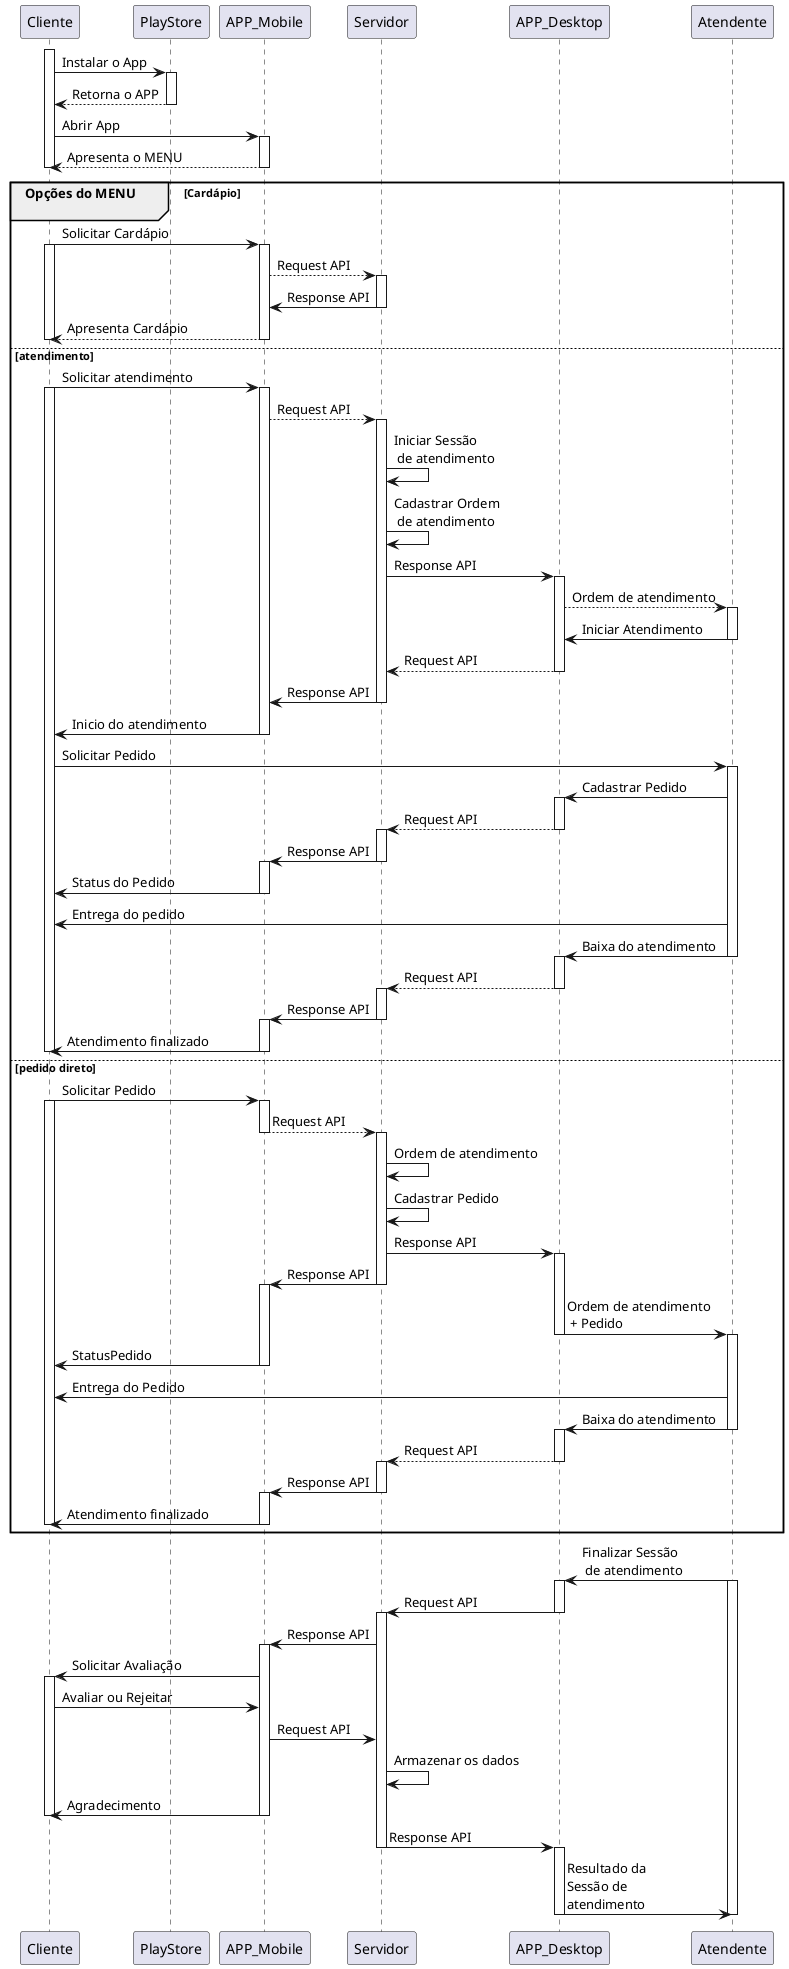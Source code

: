 @startuml SessaoAtendimento
participant Cliente
participant PlayStore
participant APP_Mobile
participant Servidor
participant APP_Desktop
participant Atendente

activate Cliente
Cliente -> PlayStore ++ : Instalar o App
PlayStore --> Cliente -- : Retorna o APP

Cliente -> APP_Mobile ++ : Abrir App
APP_Mobile --> Cliente -- : Apresenta o MENU
deactivate Cliente
group Opções do MENU \n[Cardápio]
    Cliente -> APP_Mobile ++ : Solicitar Cardápio
    activate Cliente
    APP_Mobile --> Servidor ++ : Request API
    Servidor -> APP_Mobile -- : Response API
    APP_Mobile --> Cliente -- : Apresenta Cardápio
    deactivate Cliente

else atendimento
    Cliente -> APP_Mobile ++ : Solicitar atendimento
    activate Cliente
    APP_Mobile --> Servidor ++ : Request API
    Servidor -> Servidor : Iniciar Sessão\n de atendimento
    Servidor -> Servidor : Cadastrar Ordem\n de atendimento
    Servidor -> APP_Desktop ++ : Response API
    APP_Desktop--> Atendente ++ : Ordem de atendimento
    Atendente -> APP_Desktop -- : Iniciar Atendimento
    APP_Desktop --> Servidor -- : Request API
    Servidor -> APP_Mobile -- : Response API
    APP_Mobile -> Cliente -- : Inicio do atendimento
    Cliente -> Atendente ++ : Solicitar Pedido
    Atendente -> APP_Desktop ++ : Cadastrar Pedido 
    APP_Desktop --> Servidor --++ : Request API
    Servidor -> APP_Mobile --++ : Response API
    APP_Mobile -> Cliente -- : Status do Pedido
    Atendente -> Cliente : Entrega do pedido
    Atendente -> APP_Desktop --++ : Baixa do atendimento
    APP_Desktop --> Servidor --++ : Request API
    Servidor -> APP_Mobile --++ : Response API
    APP_Mobile -> Cliente -- : Atendimento finalizado
    deactivate Cliente

else pedido direto
    Cliente -> APP_Mobile ++ : Solicitar Pedido
    activate Cliente
    APP_Mobile --> Servidor --++ : Request API
    Servidor -> Servidor : Ordem de atendimento
    Servidor -> Servidor : Cadastrar Pedido
    Servidor -> APP_Desktop ++ : Response API
    Servidor -> APP_Mobile --++ : Response API
    APP_Desktop -> Atendente --++ : Ordem de atendimento\n + Pedido
    APP_Mobile -> Cliente -- : StatusPedido
    
    Atendente -> Cliente: Entrega do Pedido 

    Atendente -> APP_Desktop --++ : Baixa do atendimento
    APP_Desktop --> Servidor --++ : Request API
    Servidor -> APP_Mobile --++ : Response API
    APP_Mobile -> Cliente -- : Atendimento finalizado
    deactivate Cliente
end

Atendente -> APP_Desktop ++ : Finalizar Sessão\n de atendimento
activate Atendente
APP_Desktop -> Servidor --++ : Request API
Servidor -> APP_Mobile ++ :Response API
APP_Mobile -> Cliente ++ : Solicitar Avaliação

Cliente -> APP_Mobile : Avaliar ou Rejeitar
APP_Mobile -> Servidor : Request API
Servidor -> Servidor : Armazenar os dados
APP_Mobile -> Cliente -- : Agradecimento
deactivate Cliente
Servidor -> APP_Desktop --++: Response API
APP_Desktop -> Atendente -- : Resultado da \nSessão de \natendimento
deactivate Atendente

@enduml